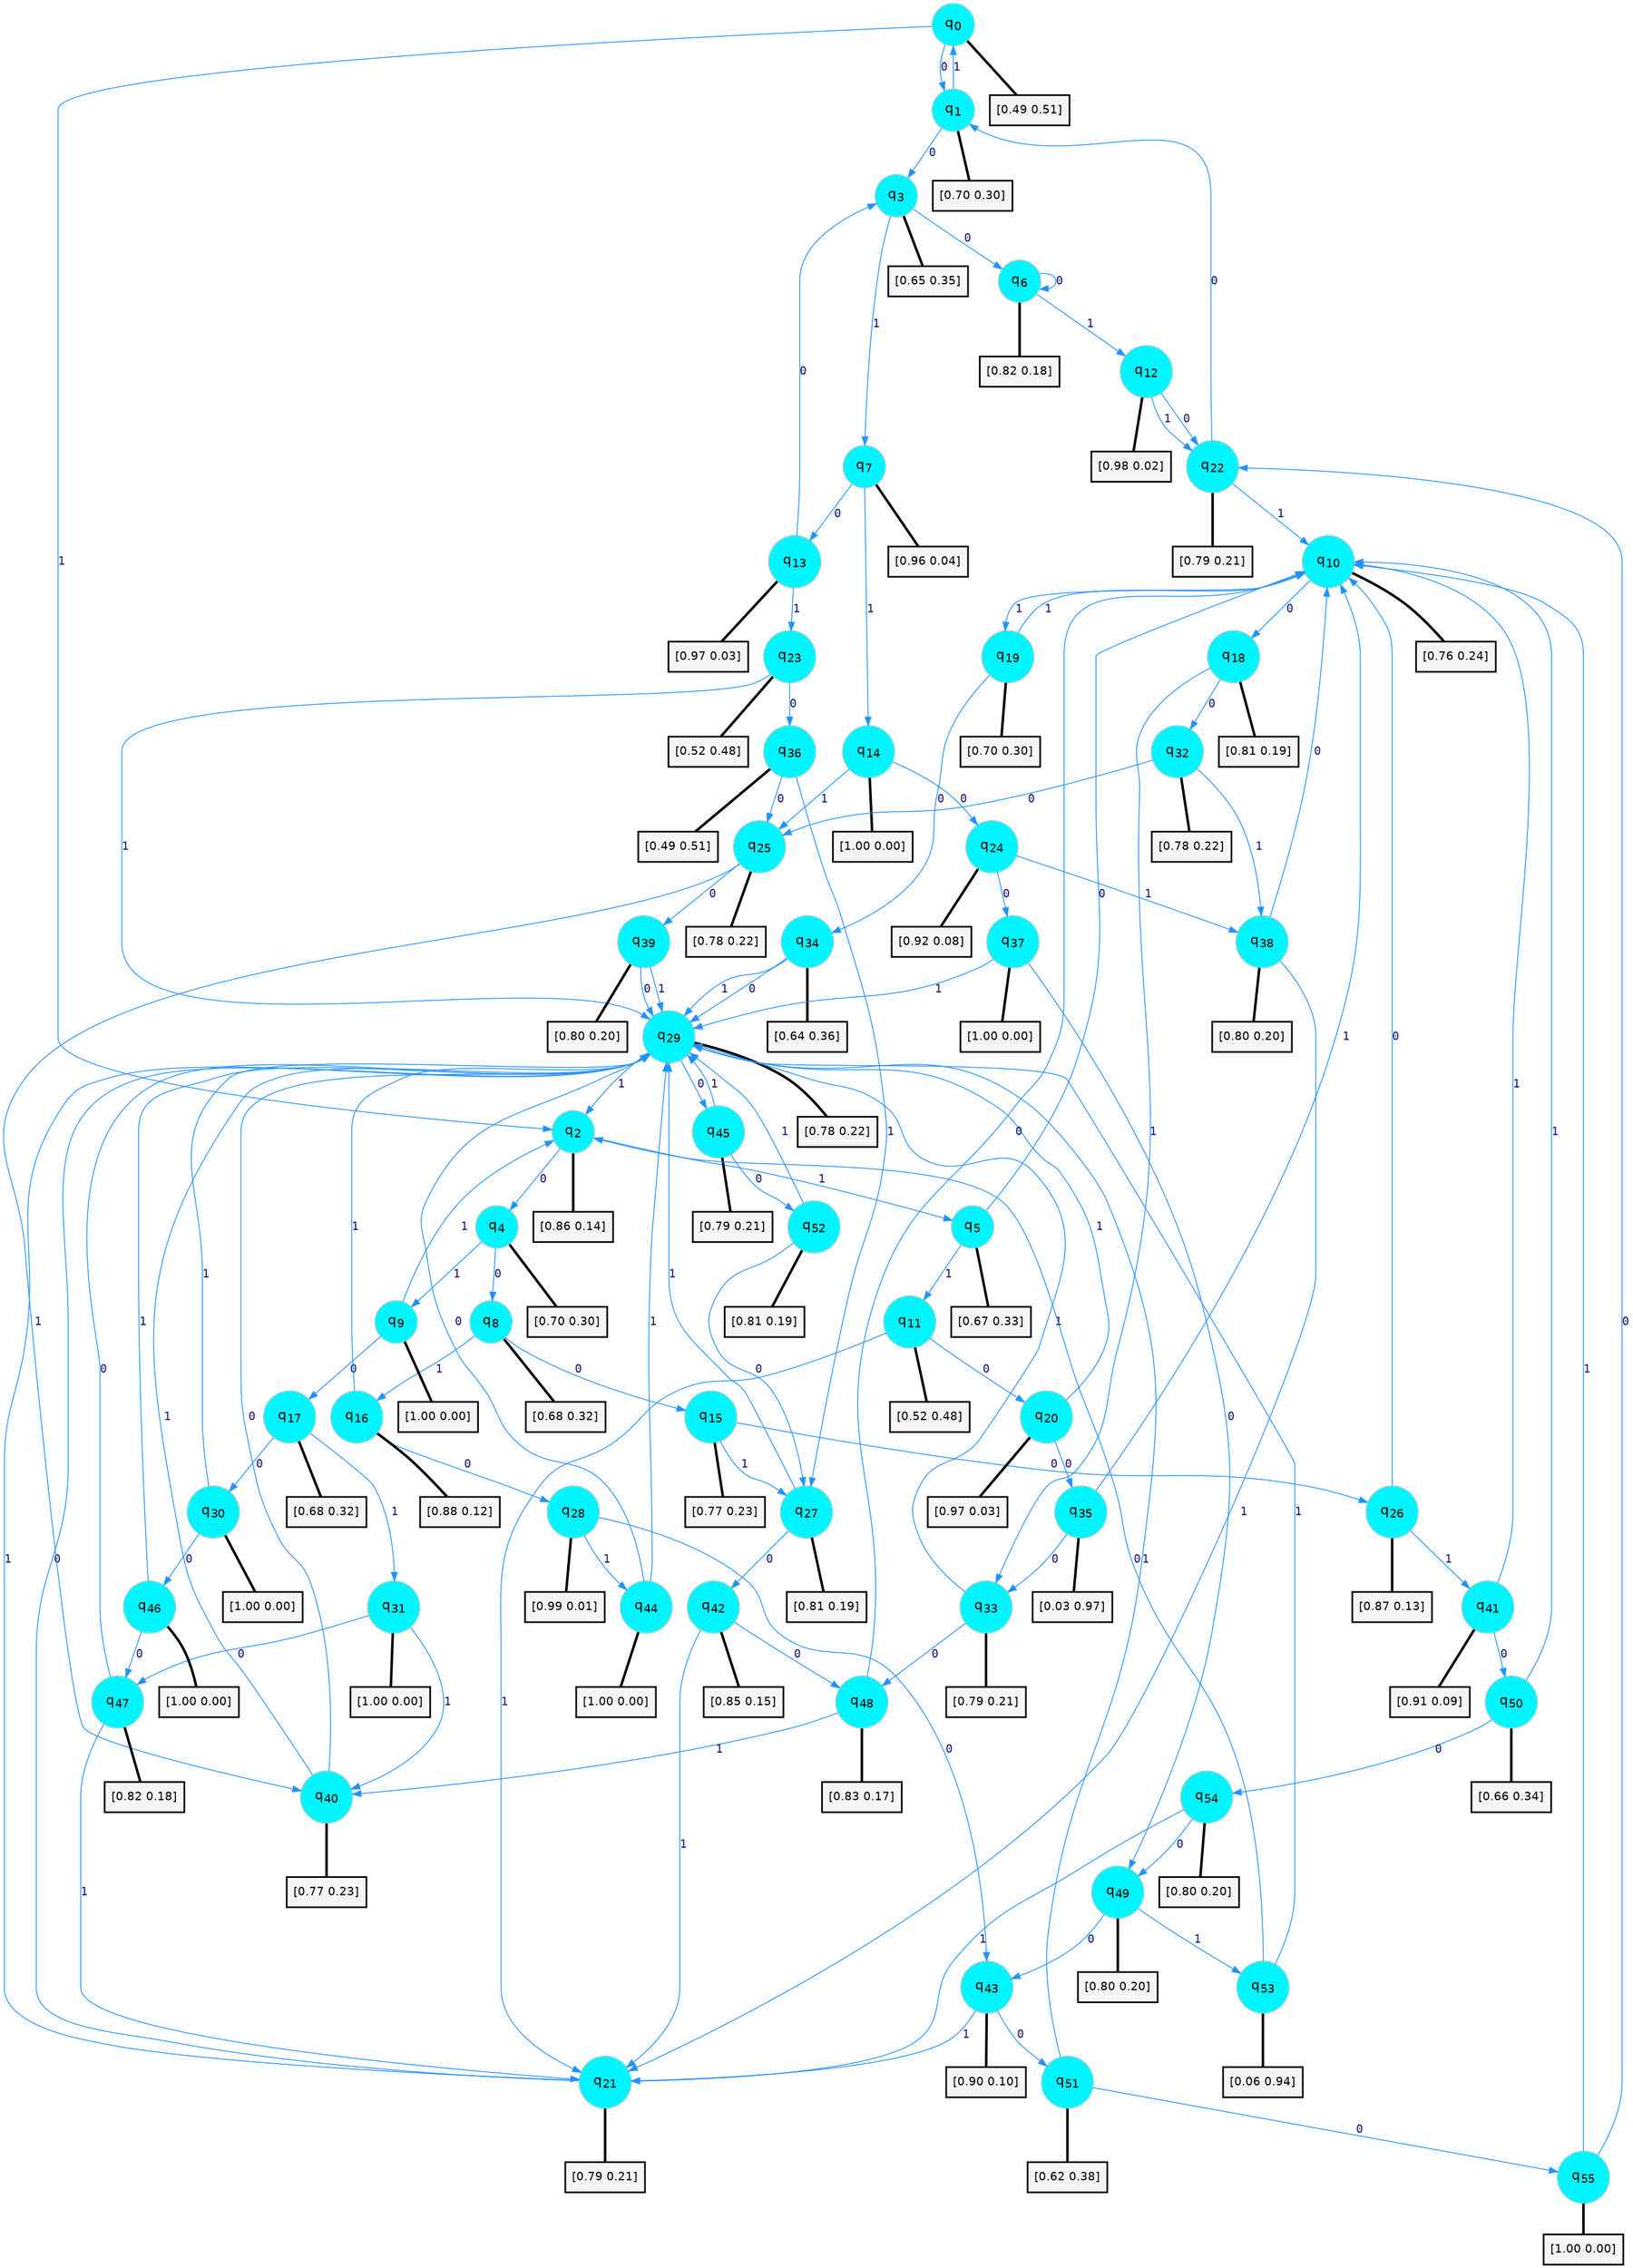 digraph G {
graph [
bgcolor=transparent, dpi=300, rankdir=TD, size="40,25"];
node [
color=gray, fillcolor=turquoise1, fontcolor=black, fontname=Helvetica, fontsize=16, fontweight=bold, shape=circle, style=filled];
edge [
arrowsize=1, color=dodgerblue1, fontcolor=midnightblue, fontname=courier, fontweight=bold, penwidth=1, style=solid, weight=20];
0[label=<q<SUB>0</SUB>>];
1[label=<q<SUB>1</SUB>>];
2[label=<q<SUB>2</SUB>>];
3[label=<q<SUB>3</SUB>>];
4[label=<q<SUB>4</SUB>>];
5[label=<q<SUB>5</SUB>>];
6[label=<q<SUB>6</SUB>>];
7[label=<q<SUB>7</SUB>>];
8[label=<q<SUB>8</SUB>>];
9[label=<q<SUB>9</SUB>>];
10[label=<q<SUB>10</SUB>>];
11[label=<q<SUB>11</SUB>>];
12[label=<q<SUB>12</SUB>>];
13[label=<q<SUB>13</SUB>>];
14[label=<q<SUB>14</SUB>>];
15[label=<q<SUB>15</SUB>>];
16[label=<q<SUB>16</SUB>>];
17[label=<q<SUB>17</SUB>>];
18[label=<q<SUB>18</SUB>>];
19[label=<q<SUB>19</SUB>>];
20[label=<q<SUB>20</SUB>>];
21[label=<q<SUB>21</SUB>>];
22[label=<q<SUB>22</SUB>>];
23[label=<q<SUB>23</SUB>>];
24[label=<q<SUB>24</SUB>>];
25[label=<q<SUB>25</SUB>>];
26[label=<q<SUB>26</SUB>>];
27[label=<q<SUB>27</SUB>>];
28[label=<q<SUB>28</SUB>>];
29[label=<q<SUB>29</SUB>>];
30[label=<q<SUB>30</SUB>>];
31[label=<q<SUB>31</SUB>>];
32[label=<q<SUB>32</SUB>>];
33[label=<q<SUB>33</SUB>>];
34[label=<q<SUB>34</SUB>>];
35[label=<q<SUB>35</SUB>>];
36[label=<q<SUB>36</SUB>>];
37[label=<q<SUB>37</SUB>>];
38[label=<q<SUB>38</SUB>>];
39[label=<q<SUB>39</SUB>>];
40[label=<q<SUB>40</SUB>>];
41[label=<q<SUB>41</SUB>>];
42[label=<q<SUB>42</SUB>>];
43[label=<q<SUB>43</SUB>>];
44[label=<q<SUB>44</SUB>>];
45[label=<q<SUB>45</SUB>>];
46[label=<q<SUB>46</SUB>>];
47[label=<q<SUB>47</SUB>>];
48[label=<q<SUB>48</SUB>>];
49[label=<q<SUB>49</SUB>>];
50[label=<q<SUB>50</SUB>>];
51[label=<q<SUB>51</SUB>>];
52[label=<q<SUB>52</SUB>>];
53[label=<q<SUB>53</SUB>>];
54[label=<q<SUB>54</SUB>>];
55[label=<q<SUB>55</SUB>>];
56[label="[0.49 0.51]", shape=box,fontcolor=black, fontname=Helvetica, fontsize=14, penwidth=2, fillcolor=whitesmoke,color=black];
57[label="[0.70 0.30]", shape=box,fontcolor=black, fontname=Helvetica, fontsize=14, penwidth=2, fillcolor=whitesmoke,color=black];
58[label="[0.86 0.14]", shape=box,fontcolor=black, fontname=Helvetica, fontsize=14, penwidth=2, fillcolor=whitesmoke,color=black];
59[label="[0.65 0.35]", shape=box,fontcolor=black, fontname=Helvetica, fontsize=14, penwidth=2, fillcolor=whitesmoke,color=black];
60[label="[0.70 0.30]", shape=box,fontcolor=black, fontname=Helvetica, fontsize=14, penwidth=2, fillcolor=whitesmoke,color=black];
61[label="[0.67 0.33]", shape=box,fontcolor=black, fontname=Helvetica, fontsize=14, penwidth=2, fillcolor=whitesmoke,color=black];
62[label="[0.82 0.18]", shape=box,fontcolor=black, fontname=Helvetica, fontsize=14, penwidth=2, fillcolor=whitesmoke,color=black];
63[label="[0.96 0.04]", shape=box,fontcolor=black, fontname=Helvetica, fontsize=14, penwidth=2, fillcolor=whitesmoke,color=black];
64[label="[0.68 0.32]", shape=box,fontcolor=black, fontname=Helvetica, fontsize=14, penwidth=2, fillcolor=whitesmoke,color=black];
65[label="[1.00 0.00]", shape=box,fontcolor=black, fontname=Helvetica, fontsize=14, penwidth=2, fillcolor=whitesmoke,color=black];
66[label="[0.76 0.24]", shape=box,fontcolor=black, fontname=Helvetica, fontsize=14, penwidth=2, fillcolor=whitesmoke,color=black];
67[label="[0.52 0.48]", shape=box,fontcolor=black, fontname=Helvetica, fontsize=14, penwidth=2, fillcolor=whitesmoke,color=black];
68[label="[0.98 0.02]", shape=box,fontcolor=black, fontname=Helvetica, fontsize=14, penwidth=2, fillcolor=whitesmoke,color=black];
69[label="[0.97 0.03]", shape=box,fontcolor=black, fontname=Helvetica, fontsize=14, penwidth=2, fillcolor=whitesmoke,color=black];
70[label="[1.00 0.00]", shape=box,fontcolor=black, fontname=Helvetica, fontsize=14, penwidth=2, fillcolor=whitesmoke,color=black];
71[label="[0.77 0.23]", shape=box,fontcolor=black, fontname=Helvetica, fontsize=14, penwidth=2, fillcolor=whitesmoke,color=black];
72[label="[0.88 0.12]", shape=box,fontcolor=black, fontname=Helvetica, fontsize=14, penwidth=2, fillcolor=whitesmoke,color=black];
73[label="[0.68 0.32]", shape=box,fontcolor=black, fontname=Helvetica, fontsize=14, penwidth=2, fillcolor=whitesmoke,color=black];
74[label="[0.81 0.19]", shape=box,fontcolor=black, fontname=Helvetica, fontsize=14, penwidth=2, fillcolor=whitesmoke,color=black];
75[label="[0.70 0.30]", shape=box,fontcolor=black, fontname=Helvetica, fontsize=14, penwidth=2, fillcolor=whitesmoke,color=black];
76[label="[0.97 0.03]", shape=box,fontcolor=black, fontname=Helvetica, fontsize=14, penwidth=2, fillcolor=whitesmoke,color=black];
77[label="[0.79 0.21]", shape=box,fontcolor=black, fontname=Helvetica, fontsize=14, penwidth=2, fillcolor=whitesmoke,color=black];
78[label="[0.79 0.21]", shape=box,fontcolor=black, fontname=Helvetica, fontsize=14, penwidth=2, fillcolor=whitesmoke,color=black];
79[label="[0.52 0.48]", shape=box,fontcolor=black, fontname=Helvetica, fontsize=14, penwidth=2, fillcolor=whitesmoke,color=black];
80[label="[0.92 0.08]", shape=box,fontcolor=black, fontname=Helvetica, fontsize=14, penwidth=2, fillcolor=whitesmoke,color=black];
81[label="[0.78 0.22]", shape=box,fontcolor=black, fontname=Helvetica, fontsize=14, penwidth=2, fillcolor=whitesmoke,color=black];
82[label="[0.87 0.13]", shape=box,fontcolor=black, fontname=Helvetica, fontsize=14, penwidth=2, fillcolor=whitesmoke,color=black];
83[label="[0.81 0.19]", shape=box,fontcolor=black, fontname=Helvetica, fontsize=14, penwidth=2, fillcolor=whitesmoke,color=black];
84[label="[0.99 0.01]", shape=box,fontcolor=black, fontname=Helvetica, fontsize=14, penwidth=2, fillcolor=whitesmoke,color=black];
85[label="[0.78 0.22]", shape=box,fontcolor=black, fontname=Helvetica, fontsize=14, penwidth=2, fillcolor=whitesmoke,color=black];
86[label="[1.00 0.00]", shape=box,fontcolor=black, fontname=Helvetica, fontsize=14, penwidth=2, fillcolor=whitesmoke,color=black];
87[label="[1.00 0.00]", shape=box,fontcolor=black, fontname=Helvetica, fontsize=14, penwidth=2, fillcolor=whitesmoke,color=black];
88[label="[0.78 0.22]", shape=box,fontcolor=black, fontname=Helvetica, fontsize=14, penwidth=2, fillcolor=whitesmoke,color=black];
89[label="[0.79 0.21]", shape=box,fontcolor=black, fontname=Helvetica, fontsize=14, penwidth=2, fillcolor=whitesmoke,color=black];
90[label="[0.64 0.36]", shape=box,fontcolor=black, fontname=Helvetica, fontsize=14, penwidth=2, fillcolor=whitesmoke,color=black];
91[label="[0.03 0.97]", shape=box,fontcolor=black, fontname=Helvetica, fontsize=14, penwidth=2, fillcolor=whitesmoke,color=black];
92[label="[0.49 0.51]", shape=box,fontcolor=black, fontname=Helvetica, fontsize=14, penwidth=2, fillcolor=whitesmoke,color=black];
93[label="[1.00 0.00]", shape=box,fontcolor=black, fontname=Helvetica, fontsize=14, penwidth=2, fillcolor=whitesmoke,color=black];
94[label="[0.80 0.20]", shape=box,fontcolor=black, fontname=Helvetica, fontsize=14, penwidth=2, fillcolor=whitesmoke,color=black];
95[label="[0.80 0.20]", shape=box,fontcolor=black, fontname=Helvetica, fontsize=14, penwidth=2, fillcolor=whitesmoke,color=black];
96[label="[0.77 0.23]", shape=box,fontcolor=black, fontname=Helvetica, fontsize=14, penwidth=2, fillcolor=whitesmoke,color=black];
97[label="[0.91 0.09]", shape=box,fontcolor=black, fontname=Helvetica, fontsize=14, penwidth=2, fillcolor=whitesmoke,color=black];
98[label="[0.85 0.15]", shape=box,fontcolor=black, fontname=Helvetica, fontsize=14, penwidth=2, fillcolor=whitesmoke,color=black];
99[label="[0.90 0.10]", shape=box,fontcolor=black, fontname=Helvetica, fontsize=14, penwidth=2, fillcolor=whitesmoke,color=black];
100[label="[1.00 0.00]", shape=box,fontcolor=black, fontname=Helvetica, fontsize=14, penwidth=2, fillcolor=whitesmoke,color=black];
101[label="[0.79 0.21]", shape=box,fontcolor=black, fontname=Helvetica, fontsize=14, penwidth=2, fillcolor=whitesmoke,color=black];
102[label="[1.00 0.00]", shape=box,fontcolor=black, fontname=Helvetica, fontsize=14, penwidth=2, fillcolor=whitesmoke,color=black];
103[label="[0.82 0.18]", shape=box,fontcolor=black, fontname=Helvetica, fontsize=14, penwidth=2, fillcolor=whitesmoke,color=black];
104[label="[0.83 0.17]", shape=box,fontcolor=black, fontname=Helvetica, fontsize=14, penwidth=2, fillcolor=whitesmoke,color=black];
105[label="[0.80 0.20]", shape=box,fontcolor=black, fontname=Helvetica, fontsize=14, penwidth=2, fillcolor=whitesmoke,color=black];
106[label="[0.66 0.34]", shape=box,fontcolor=black, fontname=Helvetica, fontsize=14, penwidth=2, fillcolor=whitesmoke,color=black];
107[label="[0.62 0.38]", shape=box,fontcolor=black, fontname=Helvetica, fontsize=14, penwidth=2, fillcolor=whitesmoke,color=black];
108[label="[0.81 0.19]", shape=box,fontcolor=black, fontname=Helvetica, fontsize=14, penwidth=2, fillcolor=whitesmoke,color=black];
109[label="[0.06 0.94]", shape=box,fontcolor=black, fontname=Helvetica, fontsize=14, penwidth=2, fillcolor=whitesmoke,color=black];
110[label="[0.80 0.20]", shape=box,fontcolor=black, fontname=Helvetica, fontsize=14, penwidth=2, fillcolor=whitesmoke,color=black];
111[label="[1.00 0.00]", shape=box,fontcolor=black, fontname=Helvetica, fontsize=14, penwidth=2, fillcolor=whitesmoke,color=black];
0->1 [label=0];
0->2 [label=1];
0->56 [arrowhead=none, penwidth=3,color=black];
1->3 [label=0];
1->0 [label=1];
1->57 [arrowhead=none, penwidth=3,color=black];
2->4 [label=0];
2->5 [label=1];
2->58 [arrowhead=none, penwidth=3,color=black];
3->6 [label=0];
3->7 [label=1];
3->59 [arrowhead=none, penwidth=3,color=black];
4->8 [label=0];
4->9 [label=1];
4->60 [arrowhead=none, penwidth=3,color=black];
5->10 [label=0];
5->11 [label=1];
5->61 [arrowhead=none, penwidth=3,color=black];
6->6 [label=0];
6->12 [label=1];
6->62 [arrowhead=none, penwidth=3,color=black];
7->13 [label=0];
7->14 [label=1];
7->63 [arrowhead=none, penwidth=3,color=black];
8->15 [label=0];
8->16 [label=1];
8->64 [arrowhead=none, penwidth=3,color=black];
9->17 [label=0];
9->2 [label=1];
9->65 [arrowhead=none, penwidth=3,color=black];
10->18 [label=0];
10->19 [label=1];
10->66 [arrowhead=none, penwidth=3,color=black];
11->20 [label=0];
11->21 [label=1];
11->67 [arrowhead=none, penwidth=3,color=black];
12->22 [label=0];
12->22 [label=1];
12->68 [arrowhead=none, penwidth=3,color=black];
13->3 [label=0];
13->23 [label=1];
13->69 [arrowhead=none, penwidth=3,color=black];
14->24 [label=0];
14->25 [label=1];
14->70 [arrowhead=none, penwidth=3,color=black];
15->26 [label=0];
15->27 [label=1];
15->71 [arrowhead=none, penwidth=3,color=black];
16->28 [label=0];
16->29 [label=1];
16->72 [arrowhead=none, penwidth=3,color=black];
17->30 [label=0];
17->31 [label=1];
17->73 [arrowhead=none, penwidth=3,color=black];
18->32 [label=0];
18->33 [label=1];
18->74 [arrowhead=none, penwidth=3,color=black];
19->34 [label=0];
19->10 [label=1];
19->75 [arrowhead=none, penwidth=3,color=black];
20->35 [label=0];
20->29 [label=1];
20->76 [arrowhead=none, penwidth=3,color=black];
21->29 [label=0];
21->29 [label=1];
21->77 [arrowhead=none, penwidth=3,color=black];
22->1 [label=0];
22->10 [label=1];
22->78 [arrowhead=none, penwidth=3,color=black];
23->36 [label=0];
23->29 [label=1];
23->79 [arrowhead=none, penwidth=3,color=black];
24->37 [label=0];
24->38 [label=1];
24->80 [arrowhead=none, penwidth=3,color=black];
25->39 [label=0];
25->40 [label=1];
25->81 [arrowhead=none, penwidth=3,color=black];
26->10 [label=0];
26->41 [label=1];
26->82 [arrowhead=none, penwidth=3,color=black];
27->42 [label=0];
27->29 [label=1];
27->83 [arrowhead=none, penwidth=3,color=black];
28->43 [label=0];
28->44 [label=1];
28->84 [arrowhead=none, penwidth=3,color=black];
29->45 [label=0];
29->2 [label=1];
29->85 [arrowhead=none, penwidth=3,color=black];
30->46 [label=0];
30->29 [label=1];
30->86 [arrowhead=none, penwidth=3,color=black];
31->47 [label=0];
31->40 [label=1];
31->87 [arrowhead=none, penwidth=3,color=black];
32->25 [label=0];
32->38 [label=1];
32->88 [arrowhead=none, penwidth=3,color=black];
33->48 [label=0];
33->29 [label=1];
33->89 [arrowhead=none, penwidth=3,color=black];
34->29 [label=0];
34->29 [label=1];
34->90 [arrowhead=none, penwidth=3,color=black];
35->33 [label=0];
35->10 [label=1];
35->91 [arrowhead=none, penwidth=3,color=black];
36->25 [label=0];
36->27 [label=1];
36->92 [arrowhead=none, penwidth=3,color=black];
37->49 [label=0];
37->29 [label=1];
37->93 [arrowhead=none, penwidth=3,color=black];
38->10 [label=0];
38->21 [label=1];
38->94 [arrowhead=none, penwidth=3,color=black];
39->29 [label=0];
39->29 [label=1];
39->95 [arrowhead=none, penwidth=3,color=black];
40->29 [label=0];
40->29 [label=1];
40->96 [arrowhead=none, penwidth=3,color=black];
41->50 [label=0];
41->10 [label=1];
41->97 [arrowhead=none, penwidth=3,color=black];
42->48 [label=0];
42->21 [label=1];
42->98 [arrowhead=none, penwidth=3,color=black];
43->51 [label=0];
43->21 [label=1];
43->99 [arrowhead=none, penwidth=3,color=black];
44->29 [label=0];
44->29 [label=1];
44->100 [arrowhead=none, penwidth=3,color=black];
45->52 [label=0];
45->29 [label=1];
45->101 [arrowhead=none, penwidth=3,color=black];
46->47 [label=0];
46->29 [label=1];
46->102 [arrowhead=none, penwidth=3,color=black];
47->29 [label=0];
47->21 [label=1];
47->103 [arrowhead=none, penwidth=3,color=black];
48->10 [label=0];
48->40 [label=1];
48->104 [arrowhead=none, penwidth=3,color=black];
49->43 [label=0];
49->53 [label=1];
49->105 [arrowhead=none, penwidth=3,color=black];
50->54 [label=0];
50->10 [label=1];
50->106 [arrowhead=none, penwidth=3,color=black];
51->55 [label=0];
51->29 [label=1];
51->107 [arrowhead=none, penwidth=3,color=black];
52->27 [label=0];
52->29 [label=1];
52->108 [arrowhead=none, penwidth=3,color=black];
53->2 [label=0];
53->29 [label=1];
53->109 [arrowhead=none, penwidth=3,color=black];
54->49 [label=0];
54->21 [label=1];
54->110 [arrowhead=none, penwidth=3,color=black];
55->22 [label=0];
55->10 [label=1];
55->111 [arrowhead=none, penwidth=3,color=black];
}
